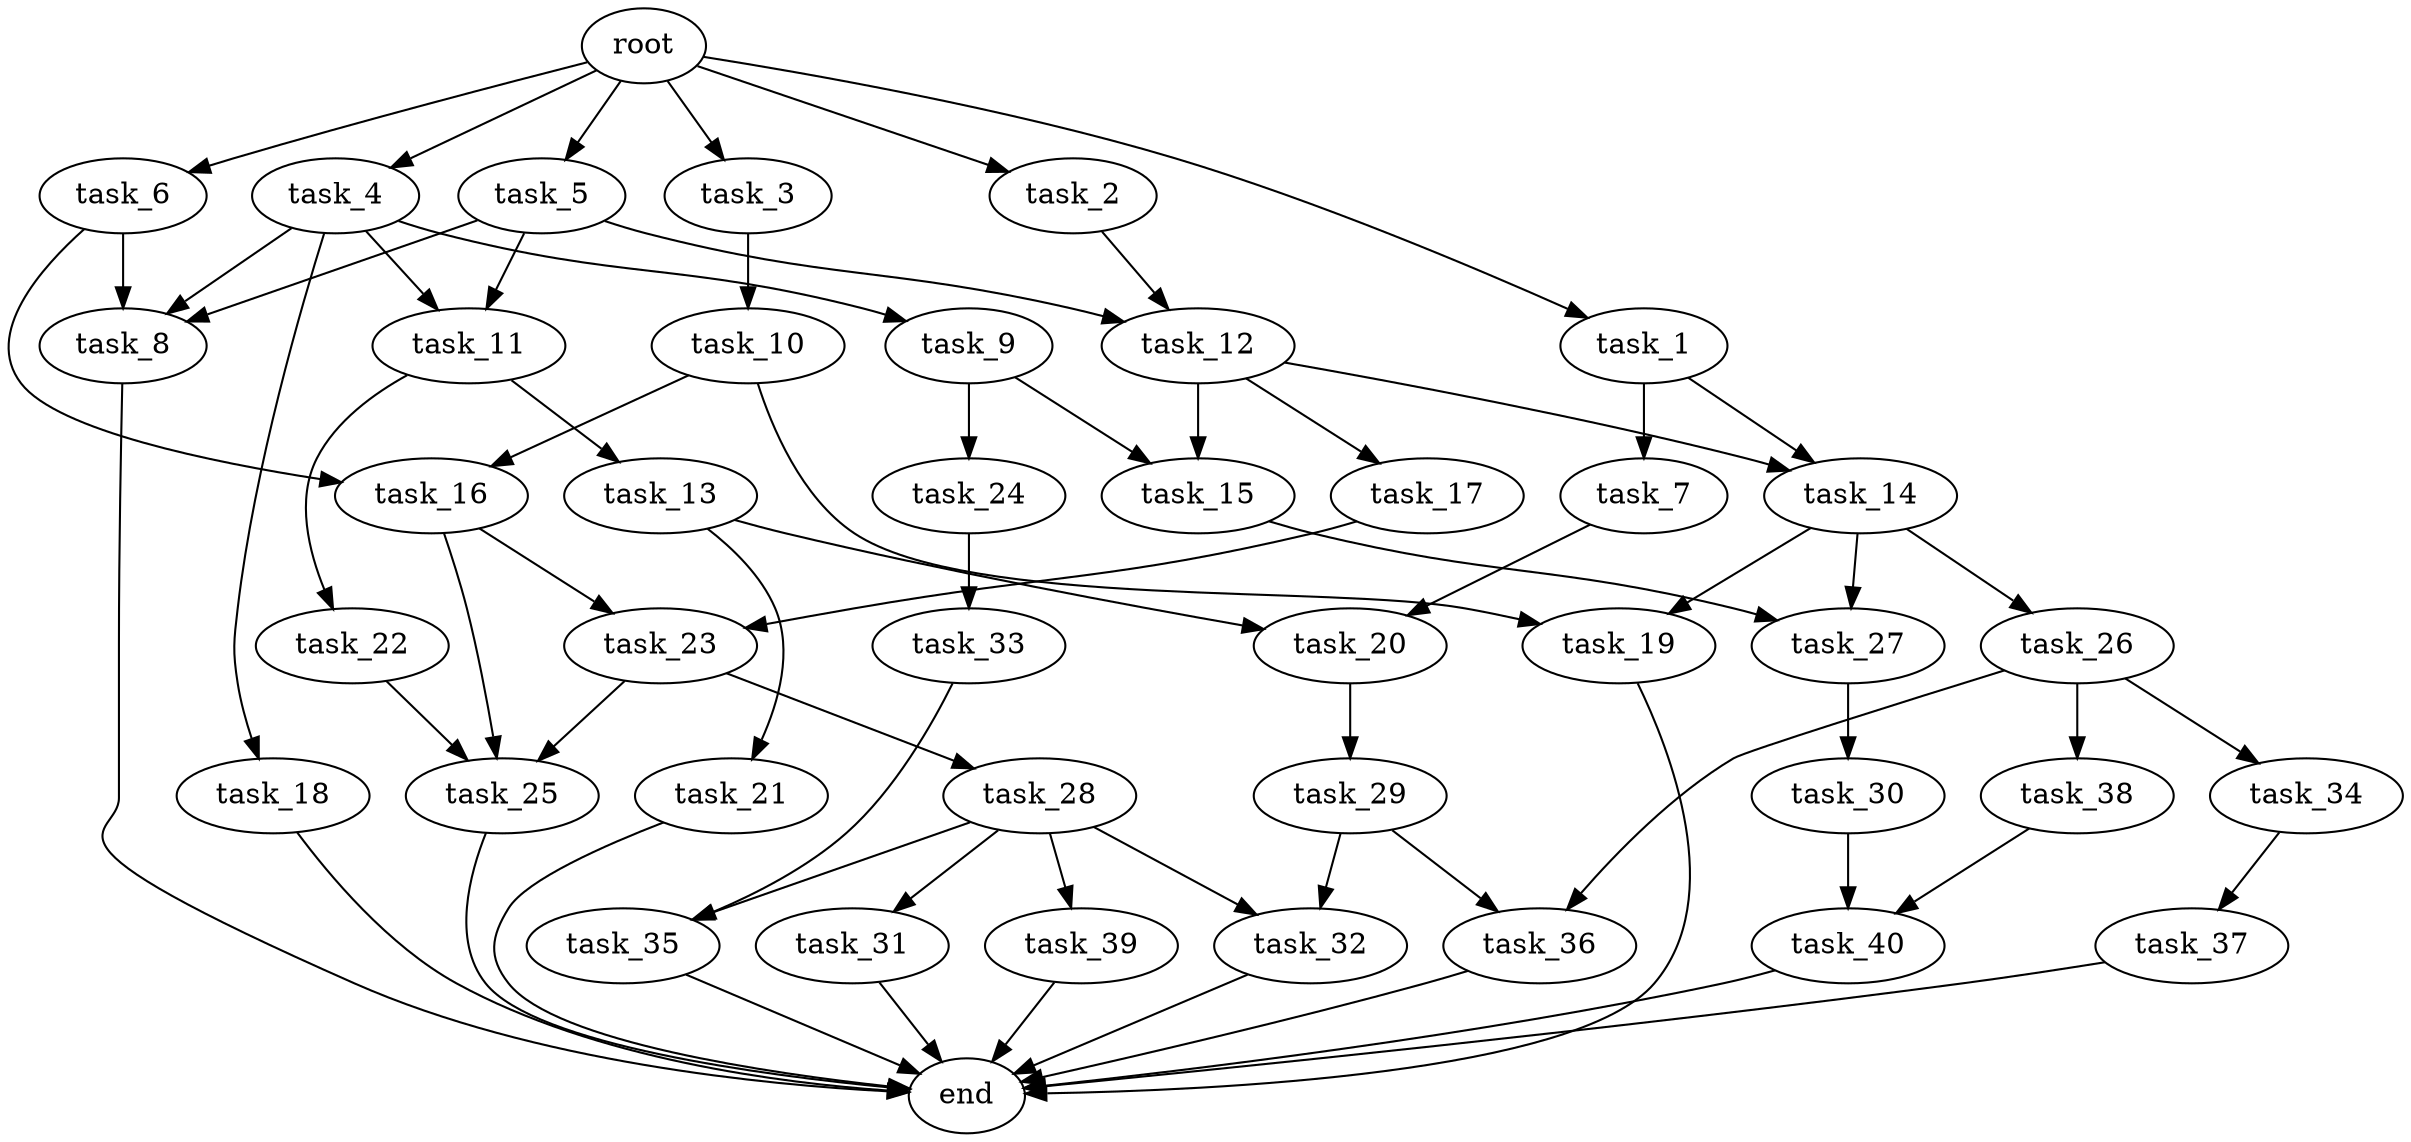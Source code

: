 digraph G {
  root [size="0.000000e+00"];
  task_1 [size="8.185184e+09"];
  task_2 [size="3.742878e+09"];
  task_3 [size="3.009534e+09"];
  task_4 [size="3.871550e+08"];
  task_5 [size="1.418492e+09"];
  task_6 [size="7.781409e+09"];
  task_7 [size="1.169175e+09"];
  task_8 [size="9.101702e+09"];
  task_9 [size="6.113207e+09"];
  task_10 [size="4.362443e+09"];
  task_11 [size="4.777390e+09"];
  task_12 [size="3.154948e+09"];
  task_13 [size="4.255277e+09"];
  task_14 [size="1.783426e+09"];
  task_15 [size="9.389468e+09"];
  task_16 [size="1.808820e+09"];
  task_17 [size="6.090275e+09"];
  task_18 [size="3.318520e+09"];
  task_19 [size="2.155333e+09"];
  task_20 [size="6.352388e+09"];
  task_21 [size="6.599405e+09"];
  task_22 [size="4.396329e+09"];
  task_23 [size="2.949662e+08"];
  task_24 [size="4.989540e+09"];
  task_25 [size="4.804523e+09"];
  task_26 [size="3.888588e+09"];
  task_27 [size="5.412297e+09"];
  task_28 [size="6.847658e+09"];
  task_29 [size="3.257477e+09"];
  task_30 [size="5.973280e+09"];
  task_31 [size="6.008222e+09"];
  task_32 [size="3.263250e+09"];
  task_33 [size="9.647927e+08"];
  task_34 [size="8.241071e+09"];
  task_35 [size="2.318371e+09"];
  task_36 [size="2.253016e+09"];
  task_37 [size="6.206030e+07"];
  task_38 [size="8.304537e+09"];
  task_39 [size="9.694522e+09"];
  task_40 [size="2.875411e+09"];
  end [size="0.000000e+00"];

  root -> task_1 [size="1.000000e-12"];
  root -> task_2 [size="1.000000e-12"];
  root -> task_3 [size="1.000000e-12"];
  root -> task_4 [size="1.000000e-12"];
  root -> task_5 [size="1.000000e-12"];
  root -> task_6 [size="1.000000e-12"];
  task_1 -> task_7 [size="1.169175e+08"];
  task_1 -> task_14 [size="8.917130e+07"];
  task_2 -> task_12 [size="1.577474e+08"];
  task_3 -> task_10 [size="4.362443e+08"];
  task_4 -> task_8 [size="3.033901e+08"];
  task_4 -> task_9 [size="6.113207e+08"];
  task_4 -> task_11 [size="2.388695e+08"];
  task_4 -> task_18 [size="3.318520e+08"];
  task_5 -> task_8 [size="3.033901e+08"];
  task_5 -> task_11 [size="2.388695e+08"];
  task_5 -> task_12 [size="1.577474e+08"];
  task_6 -> task_8 [size="3.033901e+08"];
  task_6 -> task_16 [size="9.044098e+07"];
  task_7 -> task_20 [size="3.176194e+08"];
  task_8 -> end [size="1.000000e-12"];
  task_9 -> task_15 [size="4.694734e+08"];
  task_9 -> task_24 [size="4.989540e+08"];
  task_10 -> task_16 [size="9.044098e+07"];
  task_10 -> task_19 [size="1.077667e+08"];
  task_11 -> task_13 [size="4.255277e+08"];
  task_11 -> task_22 [size="4.396329e+08"];
  task_12 -> task_14 [size="8.917130e+07"];
  task_12 -> task_15 [size="4.694734e+08"];
  task_12 -> task_17 [size="6.090275e+08"];
  task_13 -> task_20 [size="3.176194e+08"];
  task_13 -> task_21 [size="6.599405e+08"];
  task_14 -> task_19 [size="1.077667e+08"];
  task_14 -> task_26 [size="3.888588e+08"];
  task_14 -> task_27 [size="2.706149e+08"];
  task_15 -> task_27 [size="2.706149e+08"];
  task_16 -> task_23 [size="1.474831e+07"];
  task_16 -> task_25 [size="1.601508e+08"];
  task_17 -> task_23 [size="1.474831e+07"];
  task_18 -> end [size="1.000000e-12"];
  task_19 -> end [size="1.000000e-12"];
  task_20 -> task_29 [size="3.257477e+08"];
  task_21 -> end [size="1.000000e-12"];
  task_22 -> task_25 [size="1.601508e+08"];
  task_23 -> task_25 [size="1.601508e+08"];
  task_23 -> task_28 [size="6.847658e+08"];
  task_24 -> task_33 [size="9.647927e+07"];
  task_25 -> end [size="1.000000e-12"];
  task_26 -> task_34 [size="8.241071e+08"];
  task_26 -> task_36 [size="1.126508e+08"];
  task_26 -> task_38 [size="8.304537e+08"];
  task_27 -> task_30 [size="5.973280e+08"];
  task_28 -> task_31 [size="6.008222e+08"];
  task_28 -> task_32 [size="1.631625e+08"];
  task_28 -> task_35 [size="1.159185e+08"];
  task_28 -> task_39 [size="9.694522e+08"];
  task_29 -> task_32 [size="1.631625e+08"];
  task_29 -> task_36 [size="1.126508e+08"];
  task_30 -> task_40 [size="1.437706e+08"];
  task_31 -> end [size="1.000000e-12"];
  task_32 -> end [size="1.000000e-12"];
  task_33 -> task_35 [size="1.159185e+08"];
  task_34 -> task_37 [size="6.206030e+06"];
  task_35 -> end [size="1.000000e-12"];
  task_36 -> end [size="1.000000e-12"];
  task_37 -> end [size="1.000000e-12"];
  task_38 -> task_40 [size="1.437706e+08"];
  task_39 -> end [size="1.000000e-12"];
  task_40 -> end [size="1.000000e-12"];
}
